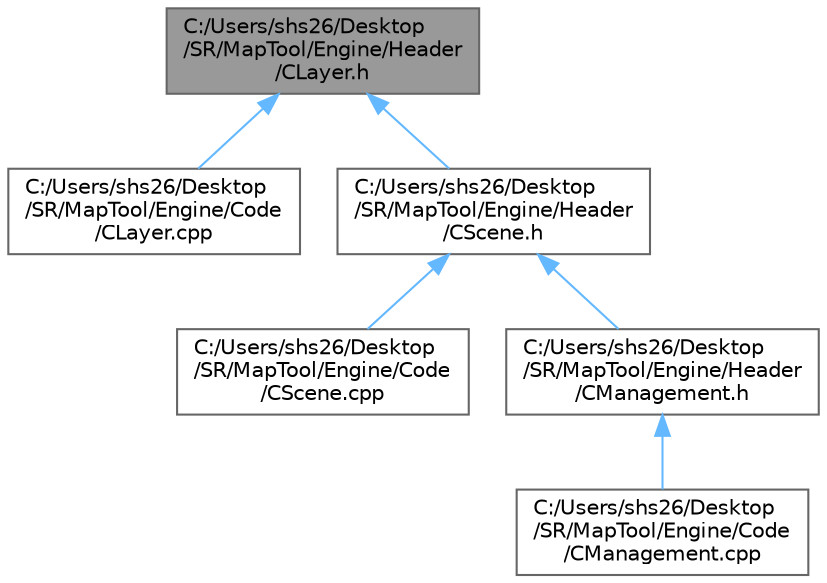 digraph "C:/Users/shs26/Desktop/SR/MapTool/Engine/Header/CLayer.h"
{
 // LATEX_PDF_SIZE
  bgcolor="transparent";
  edge [fontname=Helvetica,fontsize=10,labelfontname=Helvetica,labelfontsize=10];
  node [fontname=Helvetica,fontsize=10,shape=box,height=0.2,width=0.4];
  Node1 [id="Node000001",label="C:/Users/shs26/Desktop\l/SR/MapTool/Engine/Header\l/CLayer.h",height=0.2,width=0.4,color="gray40", fillcolor="grey60", style="filled", fontcolor="black",tooltip=" "];
  Node1 -> Node2 [id="edge6_Node000001_Node000002",dir="back",color="steelblue1",style="solid",tooltip=" "];
  Node2 [id="Node000002",label="C:/Users/shs26/Desktop\l/SR/MapTool/Engine/Code\l/CLayer.cpp",height=0.2,width=0.4,color="grey40", fillcolor="white", style="filled",URL="$_c_layer_8cpp.html",tooltip=" "];
  Node1 -> Node3 [id="edge7_Node000001_Node000003",dir="back",color="steelblue1",style="solid",tooltip=" "];
  Node3 [id="Node000003",label="C:/Users/shs26/Desktop\l/SR/MapTool/Engine/Header\l/CScene.h",height=0.2,width=0.4,color="grey40", fillcolor="white", style="filled",URL="$_c_scene_8h.html",tooltip=" "];
  Node3 -> Node4 [id="edge8_Node000003_Node000004",dir="back",color="steelblue1",style="solid",tooltip=" "];
  Node4 [id="Node000004",label="C:/Users/shs26/Desktop\l/SR/MapTool/Engine/Code\l/CScene.cpp",height=0.2,width=0.4,color="grey40", fillcolor="white", style="filled",URL="$_c_scene_8cpp.html",tooltip=" "];
  Node3 -> Node5 [id="edge9_Node000003_Node000005",dir="back",color="steelblue1",style="solid",tooltip=" "];
  Node5 [id="Node000005",label="C:/Users/shs26/Desktop\l/SR/MapTool/Engine/Header\l/CManagement.h",height=0.2,width=0.4,color="grey40", fillcolor="white", style="filled",URL="$_c_management_8h.html",tooltip=" "];
  Node5 -> Node6 [id="edge10_Node000005_Node000006",dir="back",color="steelblue1",style="solid",tooltip=" "];
  Node6 [id="Node000006",label="C:/Users/shs26/Desktop\l/SR/MapTool/Engine/Code\l/CManagement.cpp",height=0.2,width=0.4,color="grey40", fillcolor="white", style="filled",URL="$_c_management_8cpp.html",tooltip=" "];
}
